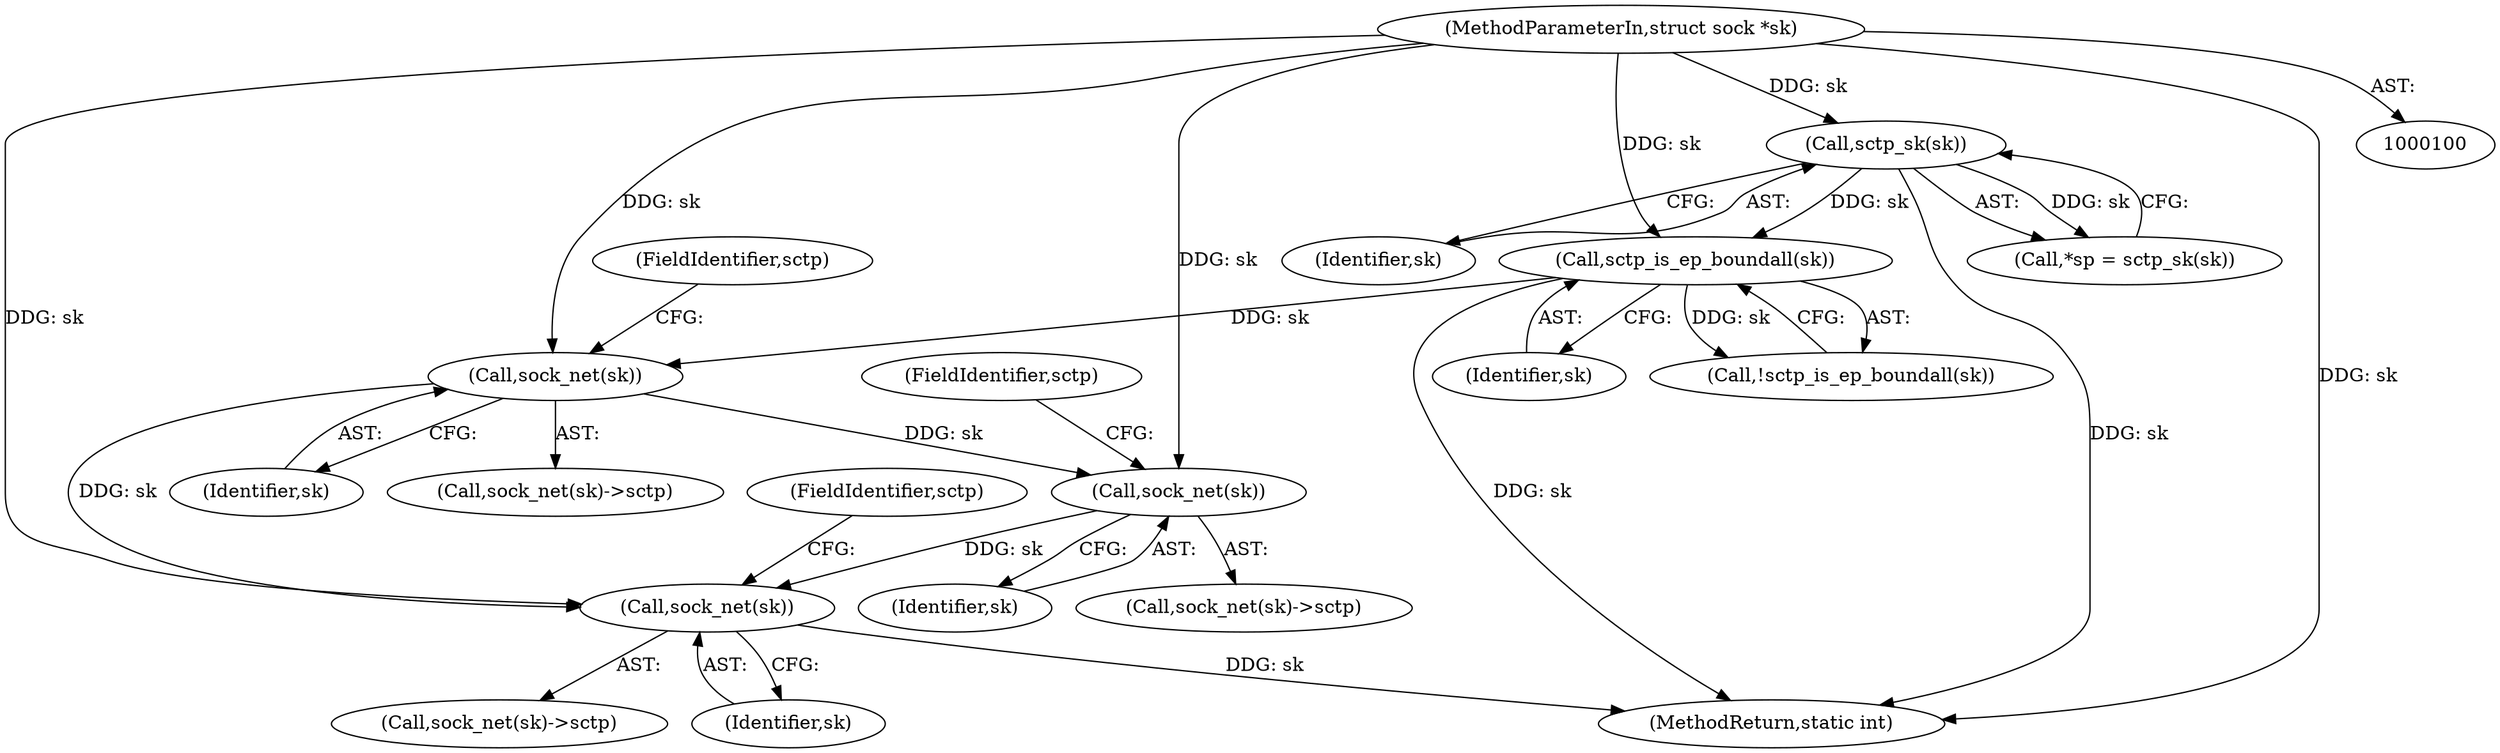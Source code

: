digraph "0_linux_2d45a02d0166caf2627fe91897c6ffc3b19514c4_1@pointer" {
"1000210" [label="(Call,sock_net(sk))"];
"1000157" [label="(Call,sock_net(sk))"];
"1000131" [label="(Call,sctp_is_ep_boundall(sk))"];
"1000109" [label="(Call,sctp_sk(sk))"];
"1000101" [label="(MethodParameterIn,struct sock *sk)"];
"1000197" [label="(Call,sock_net(sk))"];
"1000157" [label="(Call,sock_net(sk))"];
"1000101" [label="(MethodParameterIn,struct sock *sk)"];
"1000110" [label="(Identifier,sk)"];
"1000156" [label="(Call,sock_net(sk)->sctp)"];
"1000216" [label="(MethodReturn,static int)"];
"1000209" [label="(Call,sock_net(sk)->sctp)"];
"1000131" [label="(Call,sctp_is_ep_boundall(sk))"];
"1000198" [label="(Identifier,sk)"];
"1000107" [label="(Call,*sp = sctp_sk(sk))"];
"1000211" [label="(Identifier,sk)"];
"1000197" [label="(Call,sock_net(sk))"];
"1000196" [label="(Call,sock_net(sk)->sctp)"];
"1000199" [label="(FieldIdentifier,sctp)"];
"1000132" [label="(Identifier,sk)"];
"1000158" [label="(Identifier,sk)"];
"1000212" [label="(FieldIdentifier,sctp)"];
"1000130" [label="(Call,!sctp_is_ep_boundall(sk))"];
"1000159" [label="(FieldIdentifier,sctp)"];
"1000109" [label="(Call,sctp_sk(sk))"];
"1000210" [label="(Call,sock_net(sk))"];
"1000210" -> "1000209"  [label="AST: "];
"1000210" -> "1000211"  [label="CFG: "];
"1000211" -> "1000210"  [label="AST: "];
"1000212" -> "1000210"  [label="CFG: "];
"1000210" -> "1000216"  [label="DDG: sk"];
"1000157" -> "1000210"  [label="DDG: sk"];
"1000197" -> "1000210"  [label="DDG: sk"];
"1000101" -> "1000210"  [label="DDG: sk"];
"1000157" -> "1000156"  [label="AST: "];
"1000157" -> "1000158"  [label="CFG: "];
"1000158" -> "1000157"  [label="AST: "];
"1000159" -> "1000157"  [label="CFG: "];
"1000131" -> "1000157"  [label="DDG: sk"];
"1000101" -> "1000157"  [label="DDG: sk"];
"1000157" -> "1000197"  [label="DDG: sk"];
"1000131" -> "1000130"  [label="AST: "];
"1000131" -> "1000132"  [label="CFG: "];
"1000132" -> "1000131"  [label="AST: "];
"1000130" -> "1000131"  [label="CFG: "];
"1000131" -> "1000216"  [label="DDG: sk"];
"1000131" -> "1000130"  [label="DDG: sk"];
"1000109" -> "1000131"  [label="DDG: sk"];
"1000101" -> "1000131"  [label="DDG: sk"];
"1000109" -> "1000107"  [label="AST: "];
"1000109" -> "1000110"  [label="CFG: "];
"1000110" -> "1000109"  [label="AST: "];
"1000107" -> "1000109"  [label="CFG: "];
"1000109" -> "1000216"  [label="DDG: sk"];
"1000109" -> "1000107"  [label="DDG: sk"];
"1000101" -> "1000109"  [label="DDG: sk"];
"1000101" -> "1000100"  [label="AST: "];
"1000101" -> "1000216"  [label="DDG: sk"];
"1000101" -> "1000197"  [label="DDG: sk"];
"1000197" -> "1000196"  [label="AST: "];
"1000197" -> "1000198"  [label="CFG: "];
"1000198" -> "1000197"  [label="AST: "];
"1000199" -> "1000197"  [label="CFG: "];
}

